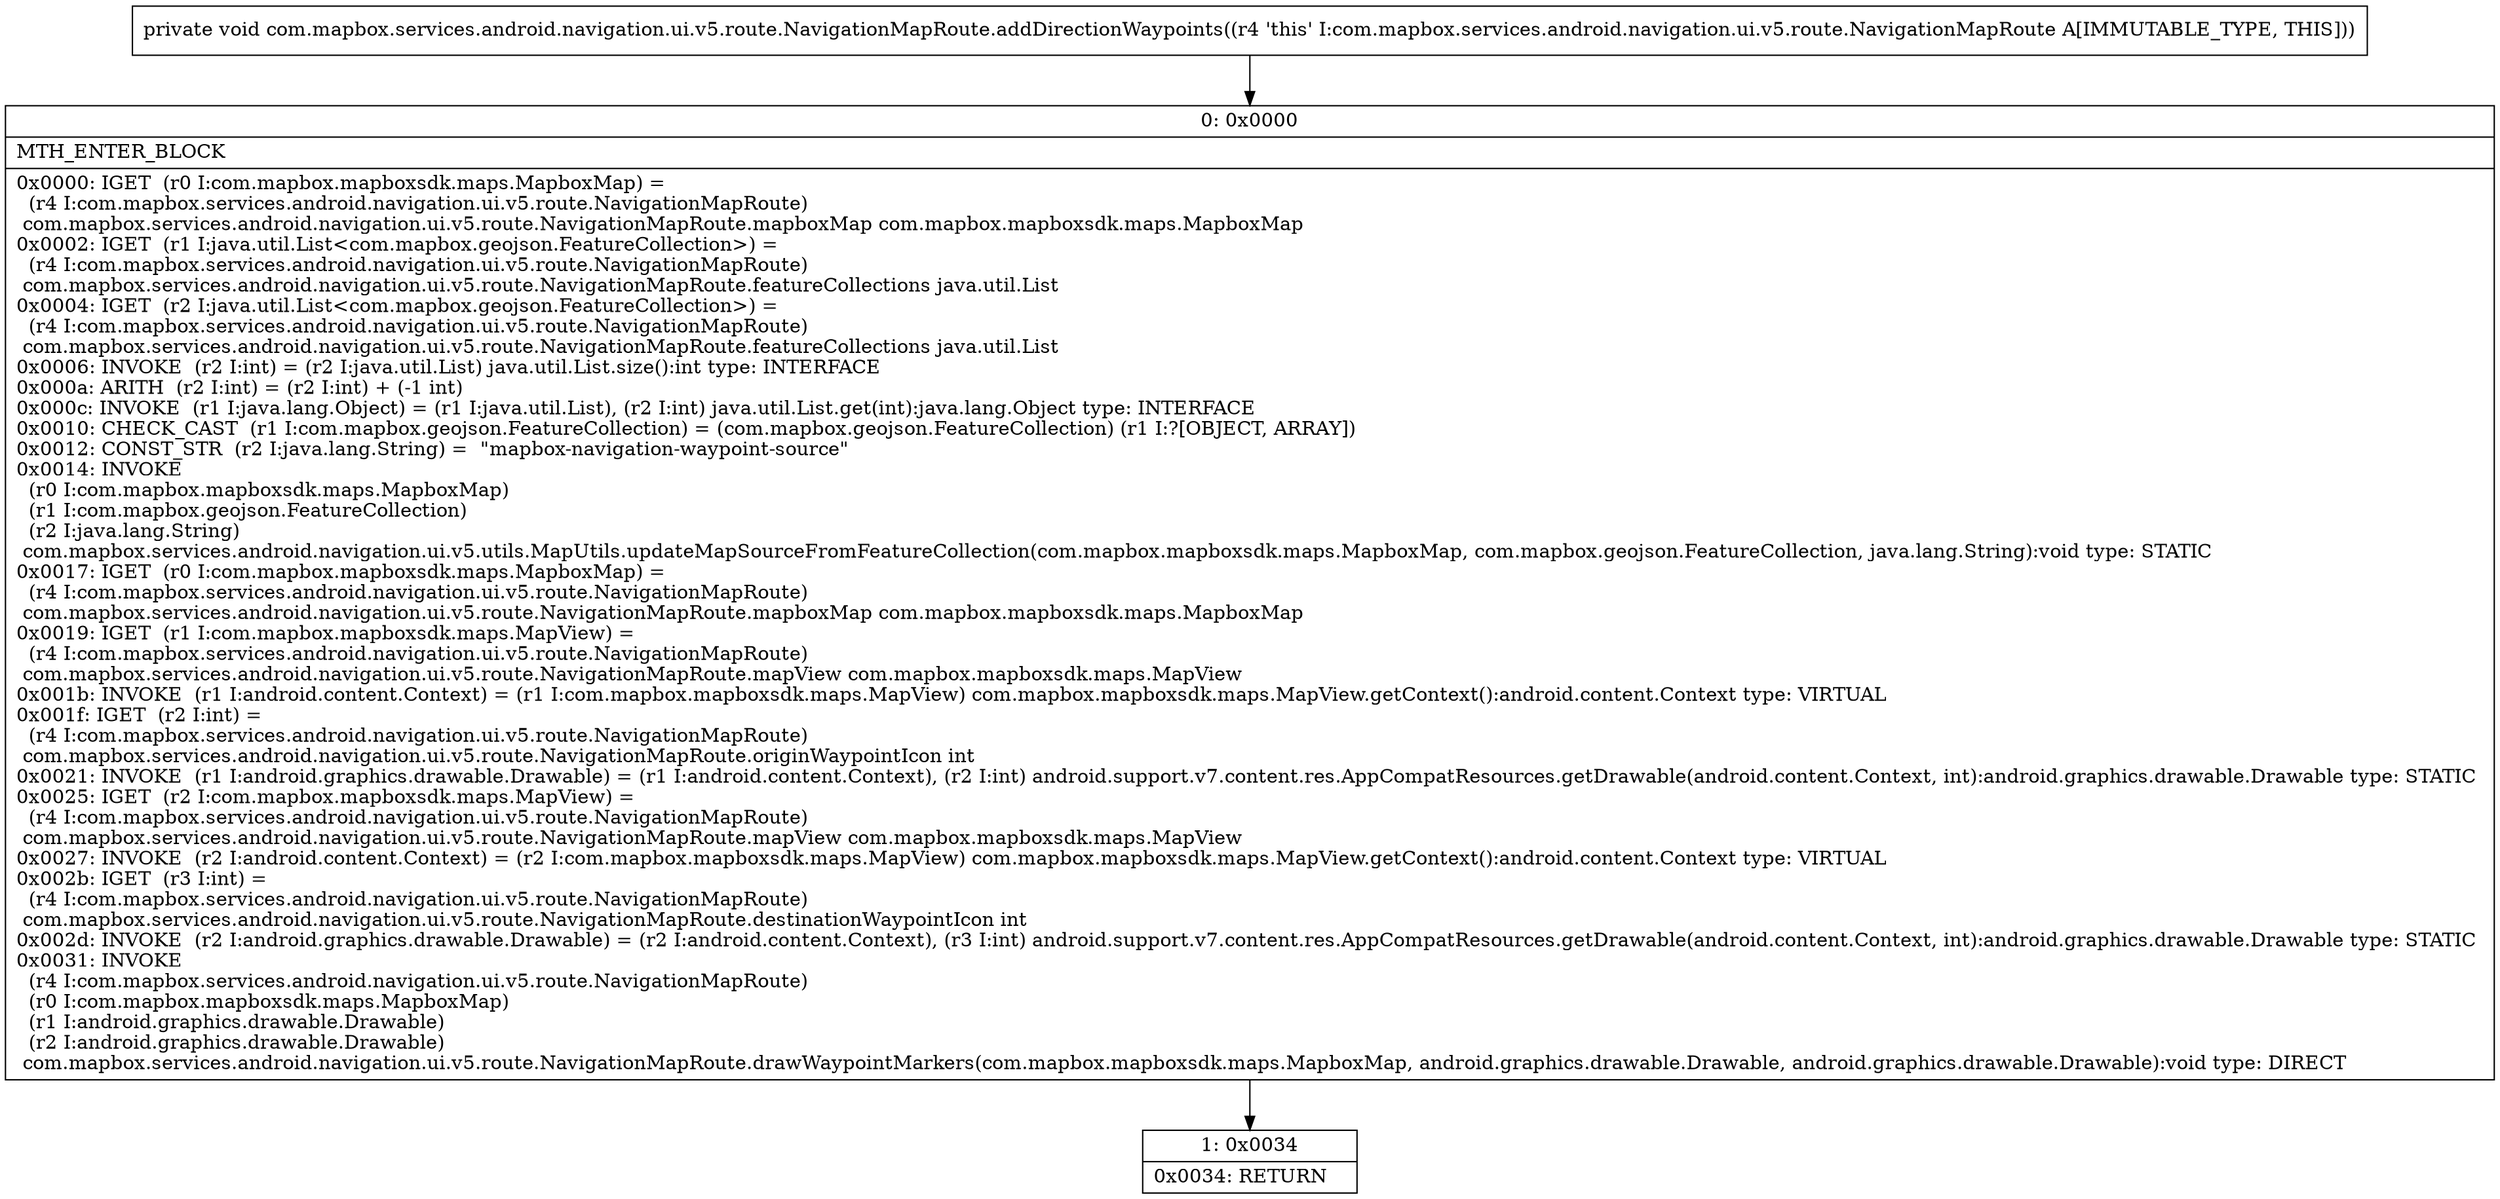 digraph "CFG forcom.mapbox.services.android.navigation.ui.v5.route.NavigationMapRoute.addDirectionWaypoints()V" {
Node_0 [shape=record,label="{0\:\ 0x0000|MTH_ENTER_BLOCK\l|0x0000: IGET  (r0 I:com.mapbox.mapboxsdk.maps.MapboxMap) = \l  (r4 I:com.mapbox.services.android.navigation.ui.v5.route.NavigationMapRoute)\l com.mapbox.services.android.navigation.ui.v5.route.NavigationMapRoute.mapboxMap com.mapbox.mapboxsdk.maps.MapboxMap \l0x0002: IGET  (r1 I:java.util.List\<com.mapbox.geojson.FeatureCollection\>) = \l  (r4 I:com.mapbox.services.android.navigation.ui.v5.route.NavigationMapRoute)\l com.mapbox.services.android.navigation.ui.v5.route.NavigationMapRoute.featureCollections java.util.List \l0x0004: IGET  (r2 I:java.util.List\<com.mapbox.geojson.FeatureCollection\>) = \l  (r4 I:com.mapbox.services.android.navigation.ui.v5.route.NavigationMapRoute)\l com.mapbox.services.android.navigation.ui.v5.route.NavigationMapRoute.featureCollections java.util.List \l0x0006: INVOKE  (r2 I:int) = (r2 I:java.util.List) java.util.List.size():int type: INTERFACE \l0x000a: ARITH  (r2 I:int) = (r2 I:int) + (\-1 int) \l0x000c: INVOKE  (r1 I:java.lang.Object) = (r1 I:java.util.List), (r2 I:int) java.util.List.get(int):java.lang.Object type: INTERFACE \l0x0010: CHECK_CAST  (r1 I:com.mapbox.geojson.FeatureCollection) = (com.mapbox.geojson.FeatureCollection) (r1 I:?[OBJECT, ARRAY]) \l0x0012: CONST_STR  (r2 I:java.lang.String) =  \"mapbox\-navigation\-waypoint\-source\" \l0x0014: INVOKE  \l  (r0 I:com.mapbox.mapboxsdk.maps.MapboxMap)\l  (r1 I:com.mapbox.geojson.FeatureCollection)\l  (r2 I:java.lang.String)\l com.mapbox.services.android.navigation.ui.v5.utils.MapUtils.updateMapSourceFromFeatureCollection(com.mapbox.mapboxsdk.maps.MapboxMap, com.mapbox.geojson.FeatureCollection, java.lang.String):void type: STATIC \l0x0017: IGET  (r0 I:com.mapbox.mapboxsdk.maps.MapboxMap) = \l  (r4 I:com.mapbox.services.android.navigation.ui.v5.route.NavigationMapRoute)\l com.mapbox.services.android.navigation.ui.v5.route.NavigationMapRoute.mapboxMap com.mapbox.mapboxsdk.maps.MapboxMap \l0x0019: IGET  (r1 I:com.mapbox.mapboxsdk.maps.MapView) = \l  (r4 I:com.mapbox.services.android.navigation.ui.v5.route.NavigationMapRoute)\l com.mapbox.services.android.navigation.ui.v5.route.NavigationMapRoute.mapView com.mapbox.mapboxsdk.maps.MapView \l0x001b: INVOKE  (r1 I:android.content.Context) = (r1 I:com.mapbox.mapboxsdk.maps.MapView) com.mapbox.mapboxsdk.maps.MapView.getContext():android.content.Context type: VIRTUAL \l0x001f: IGET  (r2 I:int) = \l  (r4 I:com.mapbox.services.android.navigation.ui.v5.route.NavigationMapRoute)\l com.mapbox.services.android.navigation.ui.v5.route.NavigationMapRoute.originWaypointIcon int \l0x0021: INVOKE  (r1 I:android.graphics.drawable.Drawable) = (r1 I:android.content.Context), (r2 I:int) android.support.v7.content.res.AppCompatResources.getDrawable(android.content.Context, int):android.graphics.drawable.Drawable type: STATIC \l0x0025: IGET  (r2 I:com.mapbox.mapboxsdk.maps.MapView) = \l  (r4 I:com.mapbox.services.android.navigation.ui.v5.route.NavigationMapRoute)\l com.mapbox.services.android.navigation.ui.v5.route.NavigationMapRoute.mapView com.mapbox.mapboxsdk.maps.MapView \l0x0027: INVOKE  (r2 I:android.content.Context) = (r2 I:com.mapbox.mapboxsdk.maps.MapView) com.mapbox.mapboxsdk.maps.MapView.getContext():android.content.Context type: VIRTUAL \l0x002b: IGET  (r3 I:int) = \l  (r4 I:com.mapbox.services.android.navigation.ui.v5.route.NavigationMapRoute)\l com.mapbox.services.android.navigation.ui.v5.route.NavigationMapRoute.destinationWaypointIcon int \l0x002d: INVOKE  (r2 I:android.graphics.drawable.Drawable) = (r2 I:android.content.Context), (r3 I:int) android.support.v7.content.res.AppCompatResources.getDrawable(android.content.Context, int):android.graphics.drawable.Drawable type: STATIC \l0x0031: INVOKE  \l  (r4 I:com.mapbox.services.android.navigation.ui.v5.route.NavigationMapRoute)\l  (r0 I:com.mapbox.mapboxsdk.maps.MapboxMap)\l  (r1 I:android.graphics.drawable.Drawable)\l  (r2 I:android.graphics.drawable.Drawable)\l com.mapbox.services.android.navigation.ui.v5.route.NavigationMapRoute.drawWaypointMarkers(com.mapbox.mapboxsdk.maps.MapboxMap, android.graphics.drawable.Drawable, android.graphics.drawable.Drawable):void type: DIRECT \l}"];
Node_1 [shape=record,label="{1\:\ 0x0034|0x0034: RETURN   \l}"];
MethodNode[shape=record,label="{private void com.mapbox.services.android.navigation.ui.v5.route.NavigationMapRoute.addDirectionWaypoints((r4 'this' I:com.mapbox.services.android.navigation.ui.v5.route.NavigationMapRoute A[IMMUTABLE_TYPE, THIS])) }"];
MethodNode -> Node_0;
Node_0 -> Node_1;
}

